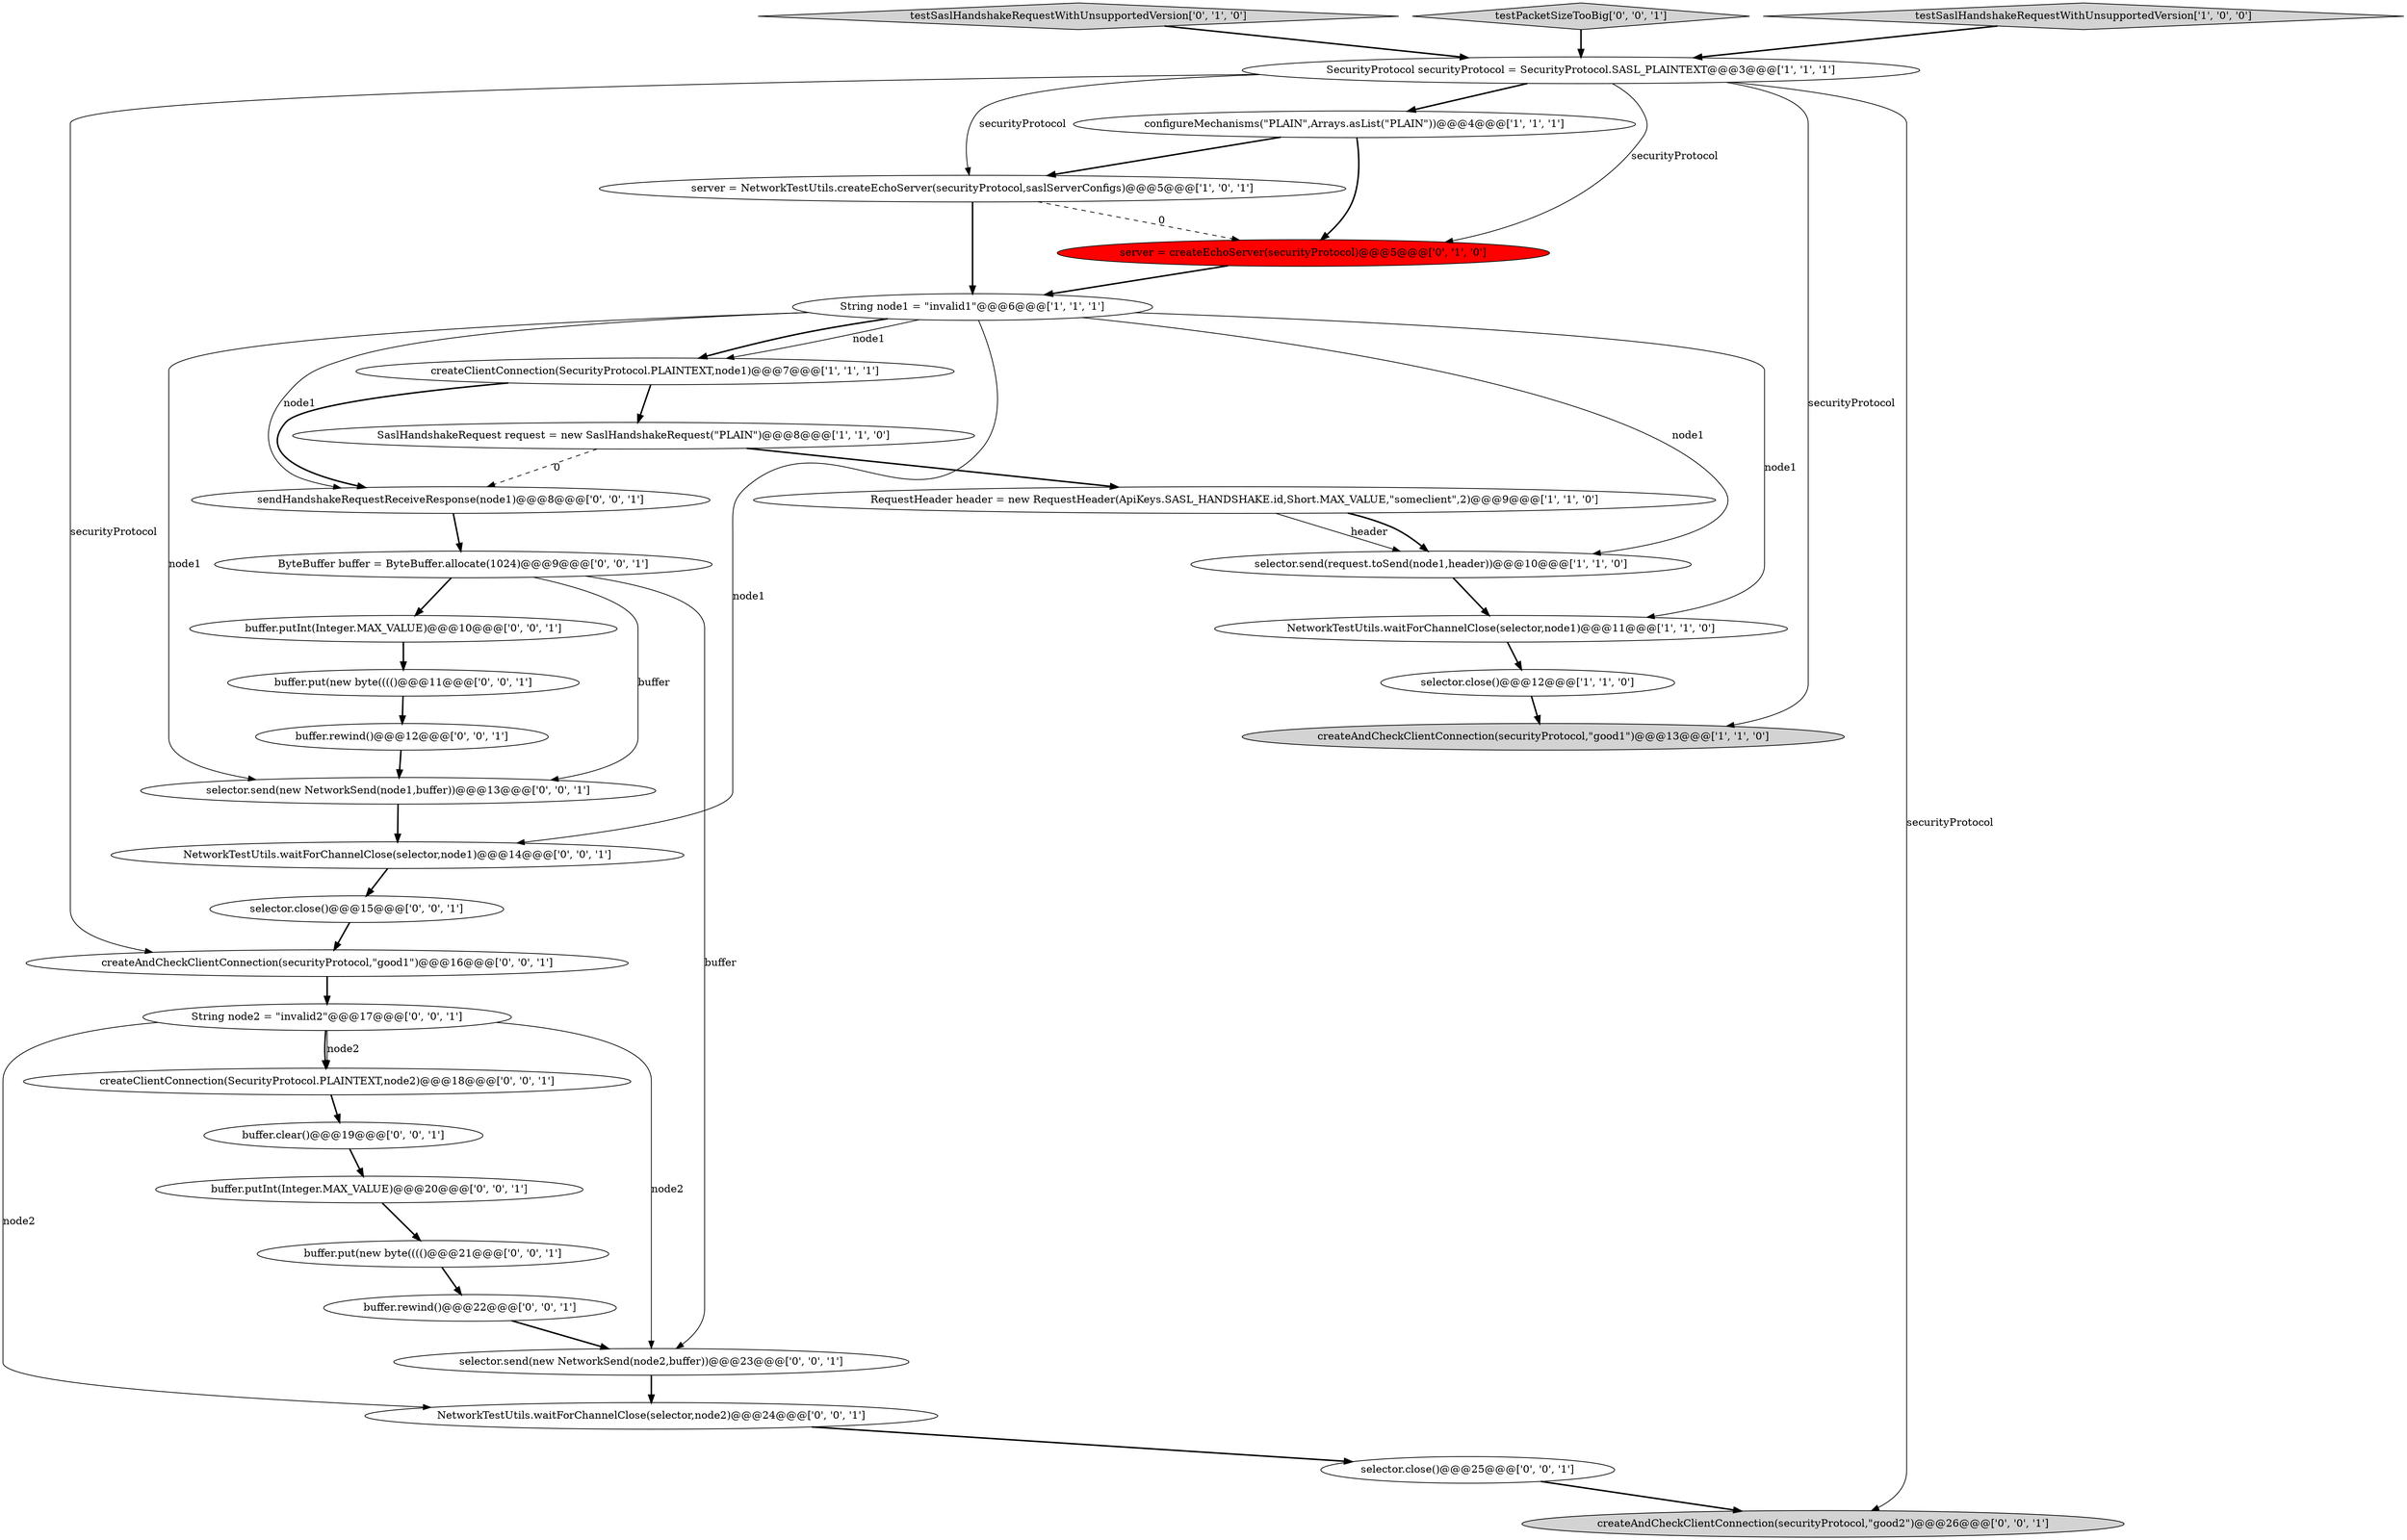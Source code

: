 digraph {
15 [style = filled, label = "ByteBuffer buffer = ByteBuffer.allocate(1024)@@@9@@@['0', '0', '1']", fillcolor = white, shape = ellipse image = "AAA0AAABBB3BBB"];
33 [style = filled, label = "selector.close()@@@25@@@['0', '0', '1']", fillcolor = white, shape = ellipse image = "AAA0AAABBB3BBB"];
21 [style = filled, label = "buffer.clear()@@@19@@@['0', '0', '1']", fillcolor = white, shape = ellipse image = "AAA0AAABBB3BBB"];
11 [style = filled, label = "SaslHandshakeRequest request = new SaslHandshakeRequest(\"PLAIN\")@@@8@@@['1', '1', '0']", fillcolor = white, shape = ellipse image = "AAA0AAABBB1BBB"];
14 [style = filled, label = "NetworkTestUtils.waitForChannelClose(selector,node1)@@@14@@@['0', '0', '1']", fillcolor = white, shape = ellipse image = "AAA0AAABBB3BBB"];
26 [style = filled, label = "buffer.put(new byte(((()@@@21@@@['0', '0', '1']", fillcolor = white, shape = ellipse image = "AAA0AAABBB3BBB"];
27 [style = filled, label = "createAndCheckClientConnection(securityProtocol,\"good1\")@@@16@@@['0', '0', '1']", fillcolor = white, shape = ellipse image = "AAA0AAABBB3BBB"];
8 [style = filled, label = "selector.send(request.toSend(node1,header))@@@10@@@['1', '1', '0']", fillcolor = white, shape = ellipse image = "AAA0AAABBB1BBB"];
32 [style = filled, label = "buffer.put(new byte(((()@@@11@@@['0', '0', '1']", fillcolor = white, shape = ellipse image = "AAA0AAABBB3BBB"];
3 [style = filled, label = "createAndCheckClientConnection(securityProtocol,\"good1\")@@@13@@@['1', '1', '0']", fillcolor = lightgray, shape = ellipse image = "AAA0AAABBB1BBB"];
22 [style = filled, label = "buffer.rewind()@@@22@@@['0', '0', '1']", fillcolor = white, shape = ellipse image = "AAA0AAABBB3BBB"];
2 [style = filled, label = "NetworkTestUtils.waitForChannelClose(selector,node1)@@@11@@@['1', '1', '0']", fillcolor = white, shape = ellipse image = "AAA0AAABBB1BBB"];
12 [style = filled, label = "testSaslHandshakeRequestWithUnsupportedVersion['0', '1', '0']", fillcolor = lightgray, shape = diamond image = "AAA0AAABBB2BBB"];
13 [style = filled, label = "server = createEchoServer(securityProtocol)@@@5@@@['0', '1', '0']", fillcolor = red, shape = ellipse image = "AAA1AAABBB2BBB"];
28 [style = filled, label = "createAndCheckClientConnection(securityProtocol,\"good2\")@@@26@@@['0', '0', '1']", fillcolor = lightgray, shape = ellipse image = "AAA0AAABBB3BBB"];
31 [style = filled, label = "String node2 = \"invalid2\"@@@17@@@['0', '0', '1']", fillcolor = white, shape = ellipse image = "AAA0AAABBB3BBB"];
24 [style = filled, label = "buffer.putInt(Integer.MAX_VALUE)@@@20@@@['0', '0', '1']", fillcolor = white, shape = ellipse image = "AAA0AAABBB3BBB"];
18 [style = filled, label = "selector.close()@@@15@@@['0', '0', '1']", fillcolor = white, shape = ellipse image = "AAA0AAABBB3BBB"];
29 [style = filled, label = "selector.send(new NetworkSend(node2,buffer))@@@23@@@['0', '0', '1']", fillcolor = white, shape = ellipse image = "AAA0AAABBB3BBB"];
30 [style = filled, label = "buffer.rewind()@@@12@@@['0', '0', '1']", fillcolor = white, shape = ellipse image = "AAA0AAABBB3BBB"];
1 [style = filled, label = "selector.close()@@@12@@@['1', '1', '0']", fillcolor = white, shape = ellipse image = "AAA0AAABBB1BBB"];
19 [style = filled, label = "testPacketSizeTooBig['0', '0', '1']", fillcolor = lightgray, shape = diamond image = "AAA0AAABBB3BBB"];
4 [style = filled, label = "createClientConnection(SecurityProtocol.PLAINTEXT,node1)@@@7@@@['1', '1', '1']", fillcolor = white, shape = ellipse image = "AAA0AAABBB1BBB"];
9 [style = filled, label = "SecurityProtocol securityProtocol = SecurityProtocol.SASL_PLAINTEXT@@@3@@@['1', '1', '1']", fillcolor = white, shape = ellipse image = "AAA0AAABBB1BBB"];
23 [style = filled, label = "selector.send(new NetworkSend(node1,buffer))@@@13@@@['0', '0', '1']", fillcolor = white, shape = ellipse image = "AAA0AAABBB3BBB"];
25 [style = filled, label = "buffer.putInt(Integer.MAX_VALUE)@@@10@@@['0', '0', '1']", fillcolor = white, shape = ellipse image = "AAA0AAABBB3BBB"];
0 [style = filled, label = "RequestHeader header = new RequestHeader(ApiKeys.SASL_HANDSHAKE.id,Short.MAX_VALUE,\"someclient\",2)@@@9@@@['1', '1', '0']", fillcolor = white, shape = ellipse image = "AAA0AAABBB1BBB"];
10 [style = filled, label = "server = NetworkTestUtils.createEchoServer(securityProtocol,saslServerConfigs)@@@5@@@['1', '0', '1']", fillcolor = white, shape = ellipse image = "AAA0AAABBB1BBB"];
7 [style = filled, label = "configureMechanisms(\"PLAIN\",Arrays.asList(\"PLAIN\"))@@@4@@@['1', '1', '1']", fillcolor = white, shape = ellipse image = "AAA0AAABBB1BBB"];
6 [style = filled, label = "String node1 = \"invalid1\"@@@6@@@['1', '1', '1']", fillcolor = white, shape = ellipse image = "AAA0AAABBB1BBB"];
20 [style = filled, label = "createClientConnection(SecurityProtocol.PLAINTEXT,node2)@@@18@@@['0', '0', '1']", fillcolor = white, shape = ellipse image = "AAA0AAABBB3BBB"];
16 [style = filled, label = "sendHandshakeRequestReceiveResponse(node1)@@@8@@@['0', '0', '1']", fillcolor = white, shape = ellipse image = "AAA0AAABBB3BBB"];
5 [style = filled, label = "testSaslHandshakeRequestWithUnsupportedVersion['1', '0', '0']", fillcolor = lightgray, shape = diamond image = "AAA0AAABBB1BBB"];
17 [style = filled, label = "NetworkTestUtils.waitForChannelClose(selector,node2)@@@24@@@['0', '0', '1']", fillcolor = white, shape = ellipse image = "AAA0AAABBB3BBB"];
7->13 [style = bold, label=""];
9->3 [style = solid, label="securityProtocol"];
9->13 [style = solid, label="securityProtocol"];
16->15 [style = bold, label=""];
6->8 [style = solid, label="node1"];
15->29 [style = solid, label="buffer"];
29->17 [style = bold, label=""];
9->10 [style = solid, label="securityProtocol"];
5->9 [style = bold, label=""];
6->16 [style = solid, label="node1"];
7->10 [style = bold, label=""];
11->16 [style = dashed, label="0"];
15->25 [style = bold, label=""];
2->1 [style = bold, label=""];
6->4 [style = solid, label="node1"];
0->8 [style = solid, label="header"];
33->28 [style = bold, label=""];
30->23 [style = bold, label=""];
1->3 [style = bold, label=""];
25->32 [style = bold, label=""];
22->29 [style = bold, label=""];
27->31 [style = bold, label=""];
21->24 [style = bold, label=""];
17->33 [style = bold, label=""];
10->13 [style = dashed, label="0"];
9->7 [style = bold, label=""];
12->9 [style = bold, label=""];
32->30 [style = bold, label=""];
15->23 [style = solid, label="buffer"];
31->17 [style = solid, label="node2"];
10->6 [style = bold, label=""];
6->14 [style = solid, label="node1"];
26->22 [style = bold, label=""];
9->28 [style = solid, label="securityProtocol"];
23->14 [style = bold, label=""];
20->21 [style = bold, label=""];
6->4 [style = bold, label=""];
24->26 [style = bold, label=""];
11->0 [style = bold, label=""];
9->27 [style = solid, label="securityProtocol"];
8->2 [style = bold, label=""];
18->27 [style = bold, label=""];
19->9 [style = bold, label=""];
6->23 [style = solid, label="node1"];
31->29 [style = solid, label="node2"];
0->8 [style = bold, label=""];
14->18 [style = bold, label=""];
31->20 [style = solid, label="node2"];
13->6 [style = bold, label=""];
31->20 [style = bold, label=""];
4->11 [style = bold, label=""];
6->2 [style = solid, label="node1"];
4->16 [style = bold, label=""];
}
